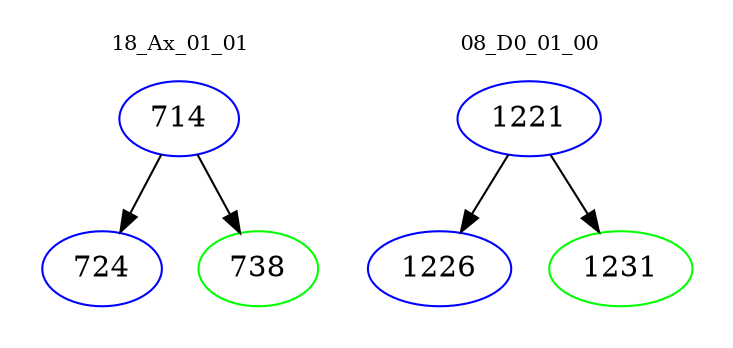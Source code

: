 digraph{
subgraph cluster_0 {
color = white
label = "18_Ax_01_01";
fontsize=10;
T0_714 [label="714", color="blue"]
T0_714 -> T0_724 [color="black"]
T0_724 [label="724", color="blue"]
T0_714 -> T0_738 [color="black"]
T0_738 [label="738", color="green"]
}
subgraph cluster_1 {
color = white
label = "08_D0_01_00";
fontsize=10;
T1_1221 [label="1221", color="blue"]
T1_1221 -> T1_1226 [color="black"]
T1_1226 [label="1226", color="blue"]
T1_1221 -> T1_1231 [color="black"]
T1_1231 [label="1231", color="green"]
}
}
